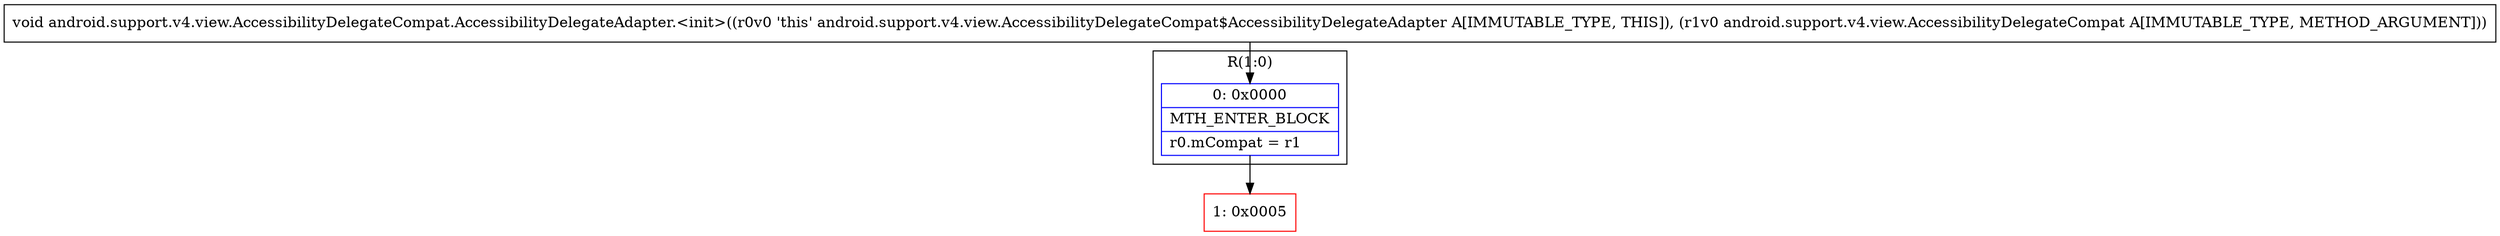 digraph "CFG forandroid.support.v4.view.AccessibilityDelegateCompat.AccessibilityDelegateAdapter.\<init\>(Landroid\/support\/v4\/view\/AccessibilityDelegateCompat;)V" {
subgraph cluster_Region_271638337 {
label = "R(1:0)";
node [shape=record,color=blue];
Node_0 [shape=record,label="{0\:\ 0x0000|MTH_ENTER_BLOCK\l|r0.mCompat = r1\l}"];
}
Node_1 [shape=record,color=red,label="{1\:\ 0x0005}"];
MethodNode[shape=record,label="{void android.support.v4.view.AccessibilityDelegateCompat.AccessibilityDelegateAdapter.\<init\>((r0v0 'this' android.support.v4.view.AccessibilityDelegateCompat$AccessibilityDelegateAdapter A[IMMUTABLE_TYPE, THIS]), (r1v0 android.support.v4.view.AccessibilityDelegateCompat A[IMMUTABLE_TYPE, METHOD_ARGUMENT])) }"];
MethodNode -> Node_0;
Node_0 -> Node_1;
}

